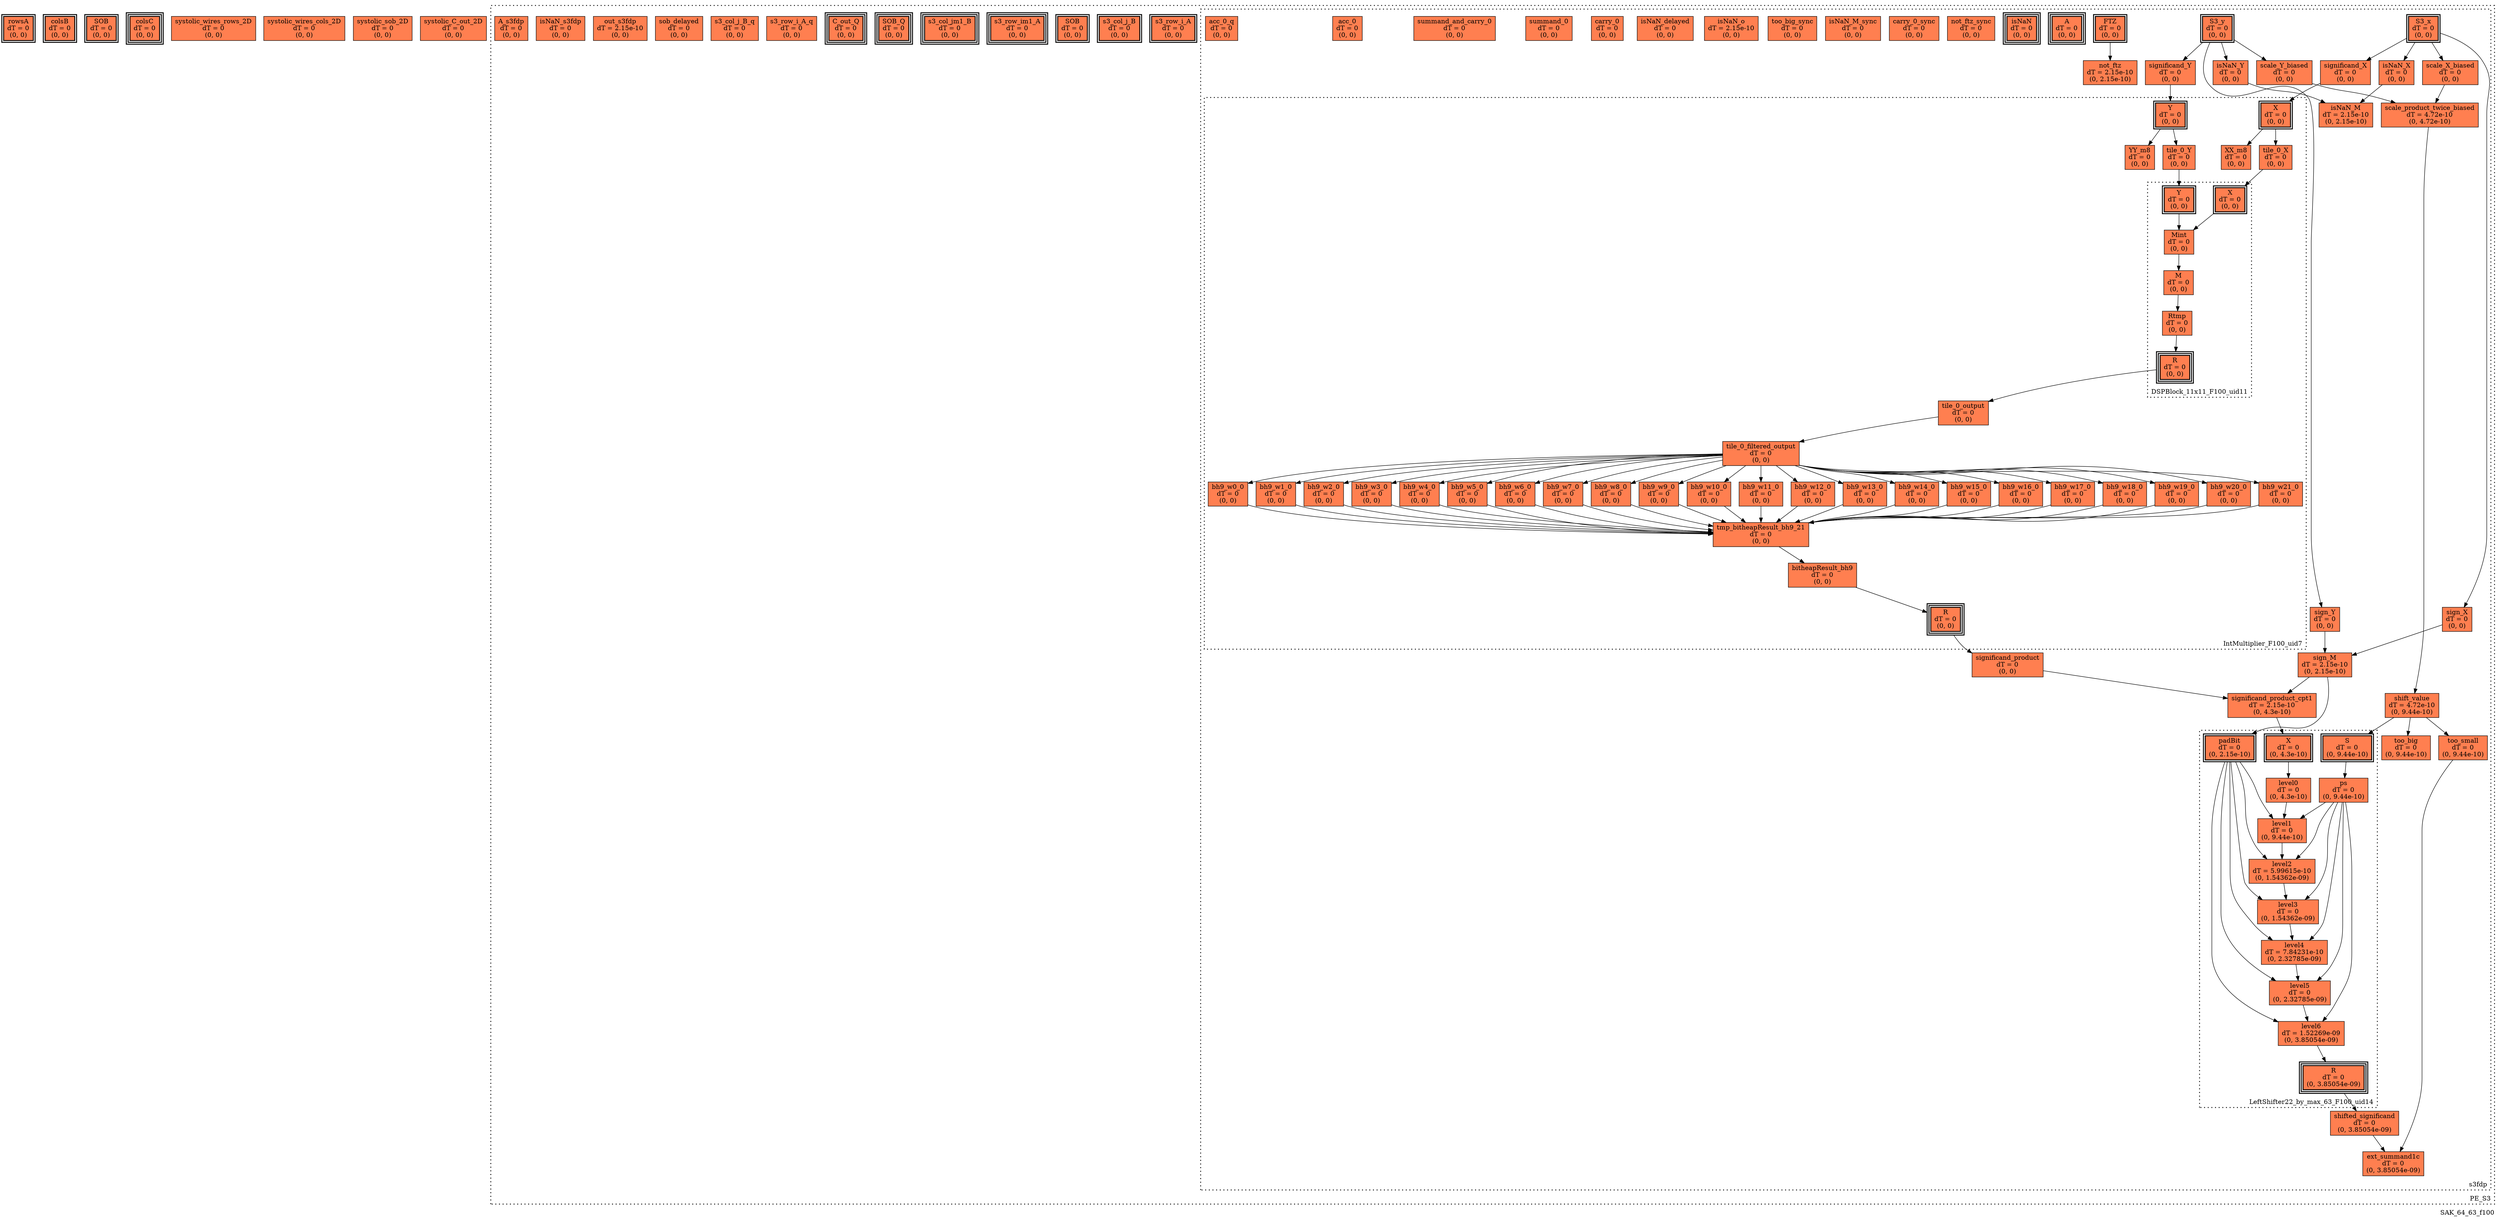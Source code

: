 digraph SAK_64_63_f100
{
	//graph drawing options
	label=SAK_64_63_f100;
	labelloc=bottom;
	labeljust=right;
	ratio=auto;
	nodesep=0.25;
	ranksep=0.5;

	//input/output signals of operator SAK_64_63_f100
	rowsA__SAK_64_63_f100 [ label="rowsA\ndT = 0\n(0, 0)", shape=box, color=black, style="bold, filled", fillcolor=coral, peripheries=2 ];
	colsB__SAK_64_63_f100 [ label="colsB\ndT = 0\n(0, 0)", shape=box, color=black, style="bold, filled", fillcolor=coral, peripheries=2 ];
	SOB__SAK_64_63_f100 [ label="SOB\ndT = 0\n(0, 0)", shape=box, color=black, style="bold, filled", fillcolor=coral, peripheries=2 ];
	colsC__SAK_64_63_f100 [ label="colsC\ndT = 0\n(0, 0)", shape=box, color=black, style="bold, filled", fillcolor=coral, peripheries=3 ];
	{rank=same rowsA__SAK_64_63_f100, colsB__SAK_64_63_f100, SOB__SAK_64_63_f100};
	{rank=same colsC__SAK_64_63_f100};
	//internal signals of operator SAK_64_63_f100
	systolic_wires_rows_2D__SAK_64_63_f100 [ label="systolic_wires_rows_2D\ndT = 0\n(0, 0)", shape=box, color=black, style=filled, fillcolor=coral, peripheries=1 ];
	systolic_wires_cols_2D__SAK_64_63_f100 [ label="systolic_wires_cols_2D\ndT = 0\n(0, 0)", shape=box, color=black, style=filled, fillcolor=coral, peripheries=1 ];
	systolic_sob_2D__SAK_64_63_f100 [ label="systolic_sob_2D\ndT = 0\n(0, 0)", shape=box, color=black, style=filled, fillcolor=coral, peripheries=1 ];
	systolic_C_out_2D__SAK_64_63_f100 [ label="systolic_C_out_2D\ndT = 0\n(0, 0)", shape=box, color=black, style=filled, fillcolor=coral, peripheries=1 ];

	//subcomponents of operator SAK_64_63_f100

	subgraph cluster_PE_S3
	{
		//graph drawing options
		label=PE_S3;
		labelloc=bottom;
		labeljust=right;
		style="bold, dotted";
		ratio=auto;
		nodesep=0.25;
		ranksep=0.5;

		//input/output signals of operator PE_S3
		s3_row_i_A__PE_S3 [ label="s3_row_i_A\ndT = 0\n(0, 0)", shape=box, color=black, style="bold, filled", fillcolor=coral, peripheries=2 ];
		s3_col_j_B__PE_S3 [ label="s3_col_j_B\ndT = 0\n(0, 0)", shape=box, color=black, style="bold, filled", fillcolor=coral, peripheries=2 ];
		SOB__PE_S3 [ label="SOB\ndT = 0\n(0, 0)", shape=box, color=black, style="bold, filled", fillcolor=coral, peripheries=2 ];
		s3_row_im1_A__PE_S3 [ label="s3_row_im1_A\ndT = 0\n(0, 0)", shape=box, color=black, style="bold, filled", fillcolor=coral, peripheries=3 ];
		s3_col_jm1_B__PE_S3 [ label="s3_col_jm1_B\ndT = 0\n(0, 0)", shape=box, color=black, style="bold, filled", fillcolor=coral, peripheries=3 ];
		SOB_Q__PE_S3 [ label="SOB_Q\ndT = 0\n(0, 0)", shape=box, color=black, style="bold, filled", fillcolor=coral, peripheries=3 ];
		C_out_Q__PE_S3 [ label="C_out_Q\ndT = 0\n(0, 0)", shape=box, color=black, style="bold, filled", fillcolor=coral, peripheries=3 ];
		{rank=same s3_row_i_A__PE_S3, s3_col_j_B__PE_S3, SOB__PE_S3};
		{rank=same s3_row_im1_A__PE_S3, s3_col_jm1_B__PE_S3, SOB_Q__PE_S3, C_out_Q__PE_S3};
		//internal signals of operator PE_S3
		s3_row_i_A_q__PE_S3 [ label="s3_row_i_A_q\ndT = 0\n(0, 0)", shape=box, color=black, style=filled, fillcolor=coral, peripheries=1 ];
		s3_col_j_B_q__PE_S3 [ label="s3_col_j_B_q\ndT = 0\n(0, 0)", shape=box, color=black, style=filled, fillcolor=coral, peripheries=1 ];
		sob_delayed__PE_S3 [ label="sob_delayed\ndT = 0\n(0, 0)", shape=box, color=black, style=filled, fillcolor=coral, peripheries=1 ];
		out_s3fdp__PE_S3 [ label="out_s3fdp\ndT = 2.15e-10\n(0, 0)", shape=box, color=black, style=filled, fillcolor=coral, peripheries=1 ];
		isNaN_s3fdp__PE_S3 [ label="isNaN_s3fdp\ndT = 0\n(0, 0)", shape=box, color=black, style=filled, fillcolor=coral, peripheries=1 ];
		A_s3fdp__PE_S3 [ label="A_s3fdp\ndT = 0\n(0, 0)", shape=box, color=black, style=filled, fillcolor=coral, peripheries=1 ];

		//subcomponents of operator PE_S3

		subgraph cluster_s3fdp
		{
			//graph drawing options
			label=s3fdp;
			labelloc=bottom;
			labeljust=right;
			style="bold, dotted";
			ratio=auto;
			nodesep=0.25;
			ranksep=0.5;

			//input/output signals of operator s3fdp
			S3_x__s3fdp [ label="S3_x\ndT = 0\n(0, 0)", shape=box, color=black, style="bold, filled", fillcolor=coral, peripheries=2 ];
			S3_y__s3fdp [ label="S3_y\ndT = 0\n(0, 0)", shape=box, color=black, style="bold, filled", fillcolor=coral, peripheries=2 ];
			FTZ__s3fdp [ label="FTZ\ndT = 0\n(0, 0)", shape=box, color=black, style="bold, filled", fillcolor=coral, peripheries=2 ];
			A__s3fdp [ label="A\ndT = 0\n(0, 0)", shape=box, color=black, style="bold, filled", fillcolor=coral, peripheries=3 ];
			isNaN__s3fdp [ label="isNaN\ndT = 0\n(0, 0)", shape=box, color=black, style="bold, filled", fillcolor=coral, peripheries=3 ];
			{rank=same S3_x__s3fdp, S3_y__s3fdp, FTZ__s3fdp};
			{rank=same A__s3fdp, isNaN__s3fdp};
			//internal signals of operator s3fdp
			sign_X__s3fdp [ label="sign_X\ndT = 0\n(0, 0)", shape=box, color=black, style=filled, fillcolor=coral, peripheries=1 ];
			sign_Y__s3fdp [ label="sign_Y\ndT = 0\n(0, 0)", shape=box, color=black, style=filled, fillcolor=coral, peripheries=1 ];
			sign_M__s3fdp [ label="sign_M\ndT = 2.15e-10\n(0, 2.15e-10)", shape=box, color=black, style=filled, fillcolor=coral, peripheries=1 ];
			isNaN_X__s3fdp [ label="isNaN_X\ndT = 0\n(0, 0)", shape=box, color=black, style=filled, fillcolor=coral, peripheries=1 ];
			isNaN_Y__s3fdp [ label="isNaN_Y\ndT = 0\n(0, 0)", shape=box, color=black, style=filled, fillcolor=coral, peripheries=1 ];
			isNaN_M__s3fdp [ label="isNaN_M\ndT = 2.15e-10\n(0, 2.15e-10)", shape=box, color=black, style=filled, fillcolor=coral, peripheries=1 ];
			significand_X__s3fdp [ label="significand_X\ndT = 0\n(0, 0)", shape=box, color=black, style=filled, fillcolor=coral, peripheries=1 ];
			significand_Y__s3fdp [ label="significand_Y\ndT = 0\n(0, 0)", shape=box, color=black, style=filled, fillcolor=coral, peripheries=1 ];
			significand_product__s3fdp [ label="significand_product\ndT = 0\n(0, 0)", shape=box, color=black, style=filled, fillcolor=coral, peripheries=1 ];
			scale_X_biased__s3fdp [ label="scale_X_biased\ndT = 0\n(0, 0)", shape=box, color=black, style=filled, fillcolor=coral, peripheries=1 ];
			scale_Y_biased__s3fdp [ label="scale_Y_biased\ndT = 0\n(0, 0)", shape=box, color=black, style=filled, fillcolor=coral, peripheries=1 ];
			scale_product_twice_biased__s3fdp [ label="scale_product_twice_biased\ndT = 4.72e-10\n(0, 4.72e-10)", shape=box, color=black, style=filled, fillcolor=coral, peripheries=1 ];
			significand_product_cpt1__s3fdp [ label="significand_product_cpt1\ndT = 2.15e-10\n(0, 4.3e-10)", shape=box, color=black, style=filled, fillcolor=coral, peripheries=1 ];
			shift_value__s3fdp [ label="shift_value\ndT = 4.72e-10\n(0, 9.44e-10)", shape=box, color=black, style=filled, fillcolor=coral, peripheries=1 ];
			shifted_significand__s3fdp [ label="shifted_significand\ndT = 0\n(0, 3.85054e-09)", shape=box, color=black, style=filled, fillcolor=coral, peripheries=1 ];
			too_small__s3fdp [ label="too_small\ndT = 0\n(0, 9.44e-10)", shape=box, color=black, style=filled, fillcolor=coral, peripheries=1 ];
			too_big__s3fdp [ label="too_big\ndT = 0\n(0, 9.44e-10)", shape=box, color=black, style=filled, fillcolor=coral, peripheries=1 ];
			ext_summand1c__s3fdp [ label="ext_summand1c\ndT = 0\n(0, 3.85054e-09)", shape=box, color=black, style=filled, fillcolor=coral, peripheries=1 ];
			not_ftz__s3fdp [ label="not_ftz\ndT = 2.15e-10\n(0, 2.15e-10)", shape=box, color=black, style=filled, fillcolor=coral, peripheries=1 ];
			not_ftz_sync__s3fdp [ label="not_ftz_sync\ndT = 0\n(0, 0)", shape=box, color=black, style=filled, fillcolor=coral, peripheries=1 ];
			carry_0_sync__s3fdp [ label="carry_0_sync\ndT = 0\n(0, 0)", shape=box, color=black, style=filled, fillcolor=coral, peripheries=1 ];
			isNaN_M_sync__s3fdp [ label="isNaN_M_sync\ndT = 0\n(0, 0)", shape=box, color=black, style=filled, fillcolor=coral, peripheries=1 ];
			too_big_sync__s3fdp [ label="too_big_sync\ndT = 0\n(0, 0)", shape=box, color=black, style=filled, fillcolor=coral, peripheries=1 ];
			isNaN_o__s3fdp [ label="isNaN_o\ndT = 2.15e-10\n(0, 0)", shape=box, color=black, style=filled, fillcolor=coral, peripheries=1 ];
			isNaN_delayed__s3fdp [ label="isNaN_delayed\ndT = 0\n(0, 0)", shape=box, color=black, style=filled, fillcolor=coral, peripheries=1 ];
			carry_0__s3fdp [ label="carry_0\ndT = 0\n(0, 0)", shape=box, color=black, style=filled, fillcolor=coral, peripheries=1 ];
			summand_0__s3fdp [ label="summand_0\ndT = 0\n(0, 0)", shape=box, color=black, style=filled, fillcolor=coral, peripheries=1 ];
			summand_and_carry_0__s3fdp [ label="summand_and_carry_0\ndT = 0\n(0, 0)", shape=box, color=black, style=filled, fillcolor=coral, peripheries=1 ];
			acc_0__s3fdp [ label="acc_0\ndT = 0\n(0, 0)", shape=box, color=black, style=filled, fillcolor=coral, peripheries=1 ];
			acc_0_q__s3fdp [ label="acc_0_q\ndT = 0\n(0, 0)", shape=box, color=black, style=filled, fillcolor=coral, peripheries=1 ];

			//subcomponents of operator s3fdp

			subgraph cluster_IntMultiplier_F100_uid7
			{
				//graph drawing options
				label=IntMultiplier_F100_uid7;
				labelloc=bottom;
				labeljust=right;
				style="bold, dotted";
				ratio=auto;
				nodesep=0.25;
				ranksep=0.5;

				//input/output signals of operator IntMultiplier_F100_uid7
				X__IntMultiplier_F100_uid7 [ label="X\ndT = 0\n(0, 0)", shape=box, color=black, style="bold, filled", fillcolor=coral, peripheries=2 ];
				Y__IntMultiplier_F100_uid7 [ label="Y\ndT = 0\n(0, 0)", shape=box, color=black, style="bold, filled", fillcolor=coral, peripheries=2 ];
				R__IntMultiplier_F100_uid7 [ label="R\ndT = 0\n(0, 0)", shape=box, color=black, style="bold, filled", fillcolor=coral, peripheries=3 ];
				{rank=same X__IntMultiplier_F100_uid7, Y__IntMultiplier_F100_uid7};
				{rank=same R__IntMultiplier_F100_uid7};
				//internal signals of operator IntMultiplier_F100_uid7
				XX_m8__IntMultiplier_F100_uid7 [ label="XX_m8\ndT = 0\n(0, 0)", shape=box, color=black, style=filled, fillcolor=coral, peripheries=1 ];
				YY_m8__IntMultiplier_F100_uid7 [ label="YY_m8\ndT = 0\n(0, 0)", shape=box, color=black, style=filled, fillcolor=coral, peripheries=1 ];
				tile_0_X__IntMultiplier_F100_uid7 [ label="tile_0_X\ndT = 0\n(0, 0)", shape=box, color=black, style=filled, fillcolor=coral, peripheries=1 ];
				tile_0_Y__IntMultiplier_F100_uid7 [ label="tile_0_Y\ndT = 0\n(0, 0)", shape=box, color=black, style=filled, fillcolor=coral, peripheries=1 ];
				tile_0_output__IntMultiplier_F100_uid7 [ label="tile_0_output\ndT = 0\n(0, 0)", shape=box, color=black, style=filled, fillcolor=coral, peripheries=1 ];
				tile_0_filtered_output__IntMultiplier_F100_uid7 [ label="tile_0_filtered_output\ndT = 0\n(0, 0)", shape=box, color=black, style=filled, fillcolor=coral, peripheries=1 ];
				bh9_w0_0__IntMultiplier_F100_uid7 [ label="bh9_w0_0\ndT = 0\n(0, 0)", shape=box, color=black, style=filled, fillcolor=coral, peripheries=1 ];
				bh9_w1_0__IntMultiplier_F100_uid7 [ label="bh9_w1_0\ndT = 0\n(0, 0)", shape=box, color=black, style=filled, fillcolor=coral, peripheries=1 ];
				bh9_w2_0__IntMultiplier_F100_uid7 [ label="bh9_w2_0\ndT = 0\n(0, 0)", shape=box, color=black, style=filled, fillcolor=coral, peripheries=1 ];
				bh9_w3_0__IntMultiplier_F100_uid7 [ label="bh9_w3_0\ndT = 0\n(0, 0)", shape=box, color=black, style=filled, fillcolor=coral, peripheries=1 ];
				bh9_w4_0__IntMultiplier_F100_uid7 [ label="bh9_w4_0\ndT = 0\n(0, 0)", shape=box, color=black, style=filled, fillcolor=coral, peripheries=1 ];
				bh9_w5_0__IntMultiplier_F100_uid7 [ label="bh9_w5_0\ndT = 0\n(0, 0)", shape=box, color=black, style=filled, fillcolor=coral, peripheries=1 ];
				bh9_w6_0__IntMultiplier_F100_uid7 [ label="bh9_w6_0\ndT = 0\n(0, 0)", shape=box, color=black, style=filled, fillcolor=coral, peripheries=1 ];
				bh9_w7_0__IntMultiplier_F100_uid7 [ label="bh9_w7_0\ndT = 0\n(0, 0)", shape=box, color=black, style=filled, fillcolor=coral, peripheries=1 ];
				bh9_w8_0__IntMultiplier_F100_uid7 [ label="bh9_w8_0\ndT = 0\n(0, 0)", shape=box, color=black, style=filled, fillcolor=coral, peripheries=1 ];
				bh9_w9_0__IntMultiplier_F100_uid7 [ label="bh9_w9_0\ndT = 0\n(0, 0)", shape=box, color=black, style=filled, fillcolor=coral, peripheries=1 ];
				bh9_w10_0__IntMultiplier_F100_uid7 [ label="bh9_w10_0\ndT = 0\n(0, 0)", shape=box, color=black, style=filled, fillcolor=coral, peripheries=1 ];
				bh9_w11_0__IntMultiplier_F100_uid7 [ label="bh9_w11_0\ndT = 0\n(0, 0)", shape=box, color=black, style=filled, fillcolor=coral, peripheries=1 ];
				bh9_w12_0__IntMultiplier_F100_uid7 [ label="bh9_w12_0\ndT = 0\n(0, 0)", shape=box, color=black, style=filled, fillcolor=coral, peripheries=1 ];
				bh9_w13_0__IntMultiplier_F100_uid7 [ label="bh9_w13_0\ndT = 0\n(0, 0)", shape=box, color=black, style=filled, fillcolor=coral, peripheries=1 ];
				bh9_w14_0__IntMultiplier_F100_uid7 [ label="bh9_w14_0\ndT = 0\n(0, 0)", shape=box, color=black, style=filled, fillcolor=coral, peripheries=1 ];
				bh9_w15_0__IntMultiplier_F100_uid7 [ label="bh9_w15_0\ndT = 0\n(0, 0)", shape=box, color=black, style=filled, fillcolor=coral, peripheries=1 ];
				bh9_w16_0__IntMultiplier_F100_uid7 [ label="bh9_w16_0\ndT = 0\n(0, 0)", shape=box, color=black, style=filled, fillcolor=coral, peripheries=1 ];
				bh9_w17_0__IntMultiplier_F100_uid7 [ label="bh9_w17_0\ndT = 0\n(0, 0)", shape=box, color=black, style=filled, fillcolor=coral, peripheries=1 ];
				bh9_w18_0__IntMultiplier_F100_uid7 [ label="bh9_w18_0\ndT = 0\n(0, 0)", shape=box, color=black, style=filled, fillcolor=coral, peripheries=1 ];
				bh9_w19_0__IntMultiplier_F100_uid7 [ label="bh9_w19_0\ndT = 0\n(0, 0)", shape=box, color=black, style=filled, fillcolor=coral, peripheries=1 ];
				bh9_w20_0__IntMultiplier_F100_uid7 [ label="bh9_w20_0\ndT = 0\n(0, 0)", shape=box, color=black, style=filled, fillcolor=coral, peripheries=1 ];
				bh9_w21_0__IntMultiplier_F100_uid7 [ label="bh9_w21_0\ndT = 0\n(0, 0)", shape=box, color=black, style=filled, fillcolor=coral, peripheries=1 ];
				tmp_bitheapResult_bh9_21__IntMultiplier_F100_uid7 [ label="tmp_bitheapResult_bh9_21\ndT = 0\n(0, 0)", shape=box, color=black, style=filled, fillcolor=coral, peripheries=1 ];
				bitheapResult_bh9__IntMultiplier_F100_uid7 [ label="bitheapResult_bh9\ndT = 0\n(0, 0)", shape=box, color=black, style=filled, fillcolor=coral, peripheries=1 ];

				//subcomponents of operator IntMultiplier_F100_uid7

				subgraph cluster_DSPBlock_11x11_F100_uid11
				{
					//graph drawing options
					label=DSPBlock_11x11_F100_uid11;
					labelloc=bottom;
					labeljust=right;
					style="bold, dotted";
					ratio=auto;
					nodesep=0.25;
					ranksep=0.5;

					//input/output signals of operator DSPBlock_11x11_F100_uid11
					X__DSPBlock_11x11_F100_uid11 [ label="X\ndT = 0\n(0, 0)", shape=box, color=black, style="bold, filled", fillcolor=coral, peripheries=2 ];
					Y__DSPBlock_11x11_F100_uid11 [ label="Y\ndT = 0\n(0, 0)", shape=box, color=black, style="bold, filled", fillcolor=coral, peripheries=2 ];
					R__DSPBlock_11x11_F100_uid11 [ label="R\ndT = 0\n(0, 0)", shape=box, color=black, style="bold, filled", fillcolor=coral, peripheries=3 ];
					{rank=same X__DSPBlock_11x11_F100_uid11, Y__DSPBlock_11x11_F100_uid11};
					{rank=same R__DSPBlock_11x11_F100_uid11};
					//internal signals of operator DSPBlock_11x11_F100_uid11
					Mint__DSPBlock_11x11_F100_uid11 [ label="Mint\ndT = 0\n(0, 0)", shape=box, color=black, style=filled, fillcolor=coral, peripheries=1 ];
					M__DSPBlock_11x11_F100_uid11 [ label="M\ndT = 0\n(0, 0)", shape=box, color=black, style=filled, fillcolor=coral, peripheries=1 ];
					Rtmp__DSPBlock_11x11_F100_uid11 [ label="Rtmp\ndT = 0\n(0, 0)", shape=box, color=black, style=filled, fillcolor=coral, peripheries=1 ];

					//subcomponents of operator DSPBlock_11x11_F100_uid11

					//input and internal signal connections of operator DSPBlock_11x11_F100_uid11
					X__DSPBlock_11x11_F100_uid11 -> Mint__DSPBlock_11x11_F100_uid11 [ arrowhead=normal, arrowsize=1.0, arrowtail=normal, color=black, dir=forward  ];
					Y__DSPBlock_11x11_F100_uid11 -> Mint__DSPBlock_11x11_F100_uid11 [ arrowhead=normal, arrowsize=1.0, arrowtail=normal, color=black, dir=forward  ];
					Mint__DSPBlock_11x11_F100_uid11 -> M__DSPBlock_11x11_F100_uid11 [ arrowhead=normal, arrowsize=1.0, arrowtail=normal, color=black, dir=forward  ];
					M__DSPBlock_11x11_F100_uid11 -> Rtmp__DSPBlock_11x11_F100_uid11 [ arrowhead=normal, arrowsize=1.0, arrowtail=normal, color=black, dir=forward  ];
					Rtmp__DSPBlock_11x11_F100_uid11 -> R__DSPBlock_11x11_F100_uid11 [ arrowhead=normal, arrowsize=1.0, arrowtail=normal, color=black, dir=forward  ];
				}

					//output signal connections of operator DSPBlock_11x11_F100_uid11
					R__DSPBlock_11x11_F100_uid11 -> tile_0_output__IntMultiplier_F100_uid7 [ arrowhead=normal, arrowsize=1.0, arrowtail=normal, color=black, dir=forward  ];

				//input and internal signal connections of operator IntMultiplier_F100_uid7
				X__IntMultiplier_F100_uid7 -> XX_m8__IntMultiplier_F100_uid7 [ arrowhead=normal, arrowsize=1.0, arrowtail=normal, color=black, dir=forward  ];
				X__IntMultiplier_F100_uid7 -> tile_0_X__IntMultiplier_F100_uid7 [ arrowhead=normal, arrowsize=1.0, arrowtail=normal, color=black, dir=forward  ];
				Y__IntMultiplier_F100_uid7 -> YY_m8__IntMultiplier_F100_uid7 [ arrowhead=normal, arrowsize=1.0, arrowtail=normal, color=black, dir=forward  ];
				Y__IntMultiplier_F100_uid7 -> tile_0_Y__IntMultiplier_F100_uid7 [ arrowhead=normal, arrowsize=1.0, arrowtail=normal, color=black, dir=forward  ];
				tile_0_X__IntMultiplier_F100_uid7 -> X__DSPBlock_11x11_F100_uid11 [ arrowhead=normal, arrowsize=1.0, arrowtail=normal, color=black, dir=forward  ];
				tile_0_Y__IntMultiplier_F100_uid7 -> Y__DSPBlock_11x11_F100_uid11 [ arrowhead=normal, arrowsize=1.0, arrowtail=normal, color=black, dir=forward  ];
				tile_0_output__IntMultiplier_F100_uid7 -> tile_0_filtered_output__IntMultiplier_F100_uid7 [ arrowhead=normal, arrowsize=1.0, arrowtail=normal, color=black, dir=forward  ];
				tile_0_filtered_output__IntMultiplier_F100_uid7 -> bh9_w0_0__IntMultiplier_F100_uid7 [ arrowhead=normal, arrowsize=1.0, arrowtail=normal, color=black, dir=forward  ];
				tile_0_filtered_output__IntMultiplier_F100_uid7 -> bh9_w1_0__IntMultiplier_F100_uid7 [ arrowhead=normal, arrowsize=1.0, arrowtail=normal, color=black, dir=forward  ];
				tile_0_filtered_output__IntMultiplier_F100_uid7 -> bh9_w2_0__IntMultiplier_F100_uid7 [ arrowhead=normal, arrowsize=1.0, arrowtail=normal, color=black, dir=forward  ];
				tile_0_filtered_output__IntMultiplier_F100_uid7 -> bh9_w3_0__IntMultiplier_F100_uid7 [ arrowhead=normal, arrowsize=1.0, arrowtail=normal, color=black, dir=forward  ];
				tile_0_filtered_output__IntMultiplier_F100_uid7 -> bh9_w4_0__IntMultiplier_F100_uid7 [ arrowhead=normal, arrowsize=1.0, arrowtail=normal, color=black, dir=forward  ];
				tile_0_filtered_output__IntMultiplier_F100_uid7 -> bh9_w5_0__IntMultiplier_F100_uid7 [ arrowhead=normal, arrowsize=1.0, arrowtail=normal, color=black, dir=forward  ];
				tile_0_filtered_output__IntMultiplier_F100_uid7 -> bh9_w6_0__IntMultiplier_F100_uid7 [ arrowhead=normal, arrowsize=1.0, arrowtail=normal, color=black, dir=forward  ];
				tile_0_filtered_output__IntMultiplier_F100_uid7 -> bh9_w7_0__IntMultiplier_F100_uid7 [ arrowhead=normal, arrowsize=1.0, arrowtail=normal, color=black, dir=forward  ];
				tile_0_filtered_output__IntMultiplier_F100_uid7 -> bh9_w8_0__IntMultiplier_F100_uid7 [ arrowhead=normal, arrowsize=1.0, arrowtail=normal, color=black, dir=forward  ];
				tile_0_filtered_output__IntMultiplier_F100_uid7 -> bh9_w9_0__IntMultiplier_F100_uid7 [ arrowhead=normal, arrowsize=1.0, arrowtail=normal, color=black, dir=forward  ];
				tile_0_filtered_output__IntMultiplier_F100_uid7 -> bh9_w10_0__IntMultiplier_F100_uid7 [ arrowhead=normal, arrowsize=1.0, arrowtail=normal, color=black, dir=forward  ];
				tile_0_filtered_output__IntMultiplier_F100_uid7 -> bh9_w11_0__IntMultiplier_F100_uid7 [ arrowhead=normal, arrowsize=1.0, arrowtail=normal, color=black, dir=forward  ];
				tile_0_filtered_output__IntMultiplier_F100_uid7 -> bh9_w12_0__IntMultiplier_F100_uid7 [ arrowhead=normal, arrowsize=1.0, arrowtail=normal, color=black, dir=forward  ];
				tile_0_filtered_output__IntMultiplier_F100_uid7 -> bh9_w13_0__IntMultiplier_F100_uid7 [ arrowhead=normal, arrowsize=1.0, arrowtail=normal, color=black, dir=forward  ];
				tile_0_filtered_output__IntMultiplier_F100_uid7 -> bh9_w14_0__IntMultiplier_F100_uid7 [ arrowhead=normal, arrowsize=1.0, arrowtail=normal, color=black, dir=forward  ];
				tile_0_filtered_output__IntMultiplier_F100_uid7 -> bh9_w15_0__IntMultiplier_F100_uid7 [ arrowhead=normal, arrowsize=1.0, arrowtail=normal, color=black, dir=forward  ];
				tile_0_filtered_output__IntMultiplier_F100_uid7 -> bh9_w16_0__IntMultiplier_F100_uid7 [ arrowhead=normal, arrowsize=1.0, arrowtail=normal, color=black, dir=forward  ];
				tile_0_filtered_output__IntMultiplier_F100_uid7 -> bh9_w17_0__IntMultiplier_F100_uid7 [ arrowhead=normal, arrowsize=1.0, arrowtail=normal, color=black, dir=forward  ];
				tile_0_filtered_output__IntMultiplier_F100_uid7 -> bh9_w18_0__IntMultiplier_F100_uid7 [ arrowhead=normal, arrowsize=1.0, arrowtail=normal, color=black, dir=forward  ];
				tile_0_filtered_output__IntMultiplier_F100_uid7 -> bh9_w19_0__IntMultiplier_F100_uid7 [ arrowhead=normal, arrowsize=1.0, arrowtail=normal, color=black, dir=forward  ];
				tile_0_filtered_output__IntMultiplier_F100_uid7 -> bh9_w20_0__IntMultiplier_F100_uid7 [ arrowhead=normal, arrowsize=1.0, arrowtail=normal, color=black, dir=forward  ];
				tile_0_filtered_output__IntMultiplier_F100_uid7 -> bh9_w21_0__IntMultiplier_F100_uid7 [ arrowhead=normal, arrowsize=1.0, arrowtail=normal, color=black, dir=forward  ];
				bh9_w0_0__IntMultiplier_F100_uid7 -> tmp_bitheapResult_bh9_21__IntMultiplier_F100_uid7 [ arrowhead=normal, arrowsize=1.0, arrowtail=normal, color=black, dir=forward  ];
				bh9_w1_0__IntMultiplier_F100_uid7 -> tmp_bitheapResult_bh9_21__IntMultiplier_F100_uid7 [ arrowhead=normal, arrowsize=1.0, arrowtail=normal, color=black, dir=forward  ];
				bh9_w2_0__IntMultiplier_F100_uid7 -> tmp_bitheapResult_bh9_21__IntMultiplier_F100_uid7 [ arrowhead=normal, arrowsize=1.0, arrowtail=normal, color=black, dir=forward  ];
				bh9_w3_0__IntMultiplier_F100_uid7 -> tmp_bitheapResult_bh9_21__IntMultiplier_F100_uid7 [ arrowhead=normal, arrowsize=1.0, arrowtail=normal, color=black, dir=forward  ];
				bh9_w4_0__IntMultiplier_F100_uid7 -> tmp_bitheapResult_bh9_21__IntMultiplier_F100_uid7 [ arrowhead=normal, arrowsize=1.0, arrowtail=normal, color=black, dir=forward  ];
				bh9_w5_0__IntMultiplier_F100_uid7 -> tmp_bitheapResult_bh9_21__IntMultiplier_F100_uid7 [ arrowhead=normal, arrowsize=1.0, arrowtail=normal, color=black, dir=forward  ];
				bh9_w6_0__IntMultiplier_F100_uid7 -> tmp_bitheapResult_bh9_21__IntMultiplier_F100_uid7 [ arrowhead=normal, arrowsize=1.0, arrowtail=normal, color=black, dir=forward  ];
				bh9_w7_0__IntMultiplier_F100_uid7 -> tmp_bitheapResult_bh9_21__IntMultiplier_F100_uid7 [ arrowhead=normal, arrowsize=1.0, arrowtail=normal, color=black, dir=forward  ];
				bh9_w8_0__IntMultiplier_F100_uid7 -> tmp_bitheapResult_bh9_21__IntMultiplier_F100_uid7 [ arrowhead=normal, arrowsize=1.0, arrowtail=normal, color=black, dir=forward  ];
				bh9_w9_0__IntMultiplier_F100_uid7 -> tmp_bitheapResult_bh9_21__IntMultiplier_F100_uid7 [ arrowhead=normal, arrowsize=1.0, arrowtail=normal, color=black, dir=forward  ];
				bh9_w10_0__IntMultiplier_F100_uid7 -> tmp_bitheapResult_bh9_21__IntMultiplier_F100_uid7 [ arrowhead=normal, arrowsize=1.0, arrowtail=normal, color=black, dir=forward  ];
				bh9_w11_0__IntMultiplier_F100_uid7 -> tmp_bitheapResult_bh9_21__IntMultiplier_F100_uid7 [ arrowhead=normal, arrowsize=1.0, arrowtail=normal, color=black, dir=forward  ];
				bh9_w12_0__IntMultiplier_F100_uid7 -> tmp_bitheapResult_bh9_21__IntMultiplier_F100_uid7 [ arrowhead=normal, arrowsize=1.0, arrowtail=normal, color=black, dir=forward  ];
				bh9_w13_0__IntMultiplier_F100_uid7 -> tmp_bitheapResult_bh9_21__IntMultiplier_F100_uid7 [ arrowhead=normal, arrowsize=1.0, arrowtail=normal, color=black, dir=forward  ];
				bh9_w14_0__IntMultiplier_F100_uid7 -> tmp_bitheapResult_bh9_21__IntMultiplier_F100_uid7 [ arrowhead=normal, arrowsize=1.0, arrowtail=normal, color=black, dir=forward  ];
				bh9_w15_0__IntMultiplier_F100_uid7 -> tmp_bitheapResult_bh9_21__IntMultiplier_F100_uid7 [ arrowhead=normal, arrowsize=1.0, arrowtail=normal, color=black, dir=forward  ];
				bh9_w16_0__IntMultiplier_F100_uid7 -> tmp_bitheapResult_bh9_21__IntMultiplier_F100_uid7 [ arrowhead=normal, arrowsize=1.0, arrowtail=normal, color=black, dir=forward  ];
				bh9_w17_0__IntMultiplier_F100_uid7 -> tmp_bitheapResult_bh9_21__IntMultiplier_F100_uid7 [ arrowhead=normal, arrowsize=1.0, arrowtail=normal, color=black, dir=forward  ];
				bh9_w18_0__IntMultiplier_F100_uid7 -> tmp_bitheapResult_bh9_21__IntMultiplier_F100_uid7 [ arrowhead=normal, arrowsize=1.0, arrowtail=normal, color=black, dir=forward  ];
				bh9_w19_0__IntMultiplier_F100_uid7 -> tmp_bitheapResult_bh9_21__IntMultiplier_F100_uid7 [ arrowhead=normal, arrowsize=1.0, arrowtail=normal, color=black, dir=forward  ];
				bh9_w20_0__IntMultiplier_F100_uid7 -> tmp_bitheapResult_bh9_21__IntMultiplier_F100_uid7 [ arrowhead=normal, arrowsize=1.0, arrowtail=normal, color=black, dir=forward  ];
				bh9_w21_0__IntMultiplier_F100_uid7 -> tmp_bitheapResult_bh9_21__IntMultiplier_F100_uid7 [ arrowhead=normal, arrowsize=1.0, arrowtail=normal, color=black, dir=forward  ];
				tmp_bitheapResult_bh9_21__IntMultiplier_F100_uid7 -> bitheapResult_bh9__IntMultiplier_F100_uid7 [ arrowhead=normal, arrowsize=1.0, arrowtail=normal, color=black, dir=forward  ];
				bitheapResult_bh9__IntMultiplier_F100_uid7 -> R__IntMultiplier_F100_uid7 [ arrowhead=normal, arrowsize=1.0, arrowtail=normal, color=black, dir=forward  ];
			}

				//output signal connections of operator IntMultiplier_F100_uid7
				R__IntMultiplier_F100_uid7 -> significand_product__s3fdp [ arrowhead=normal, arrowsize=1.0, arrowtail=normal, color=black, dir=forward  ];

			subgraph cluster_LeftShifter22_by_max_63_F100_uid14
			{
				//graph drawing options
				label=LeftShifter22_by_max_63_F100_uid14;
				labelloc=bottom;
				labeljust=right;
				style="bold, dotted";
				ratio=auto;
				nodesep=0.25;
				ranksep=0.5;

				//input/output signals of operator LeftShifter22_by_max_63_F100_uid14
				X__LeftShifter22_by_max_63_F100_uid14 [ label="X\ndT = 0\n(0, 4.3e-10)", shape=box, color=black, style="bold, filled", fillcolor=coral, peripheries=2 ];
				S__LeftShifter22_by_max_63_F100_uid14 [ label="S\ndT = 0\n(0, 9.44e-10)", shape=box, color=black, style="bold, filled", fillcolor=coral, peripheries=2 ];
				padBit__LeftShifter22_by_max_63_F100_uid14 [ label="padBit\ndT = 0\n(0, 2.15e-10)", shape=box, color=black, style="bold, filled", fillcolor=coral, peripheries=2 ];
				R__LeftShifter22_by_max_63_F100_uid14 [ label="R\ndT = 0\n(0, 3.85054e-09)", shape=box, color=black, style="bold, filled", fillcolor=coral, peripheries=3 ];
				{rank=same X__LeftShifter22_by_max_63_F100_uid14, S__LeftShifter22_by_max_63_F100_uid14, padBit__LeftShifter22_by_max_63_F100_uid14};
				{rank=same R__LeftShifter22_by_max_63_F100_uid14};
				//internal signals of operator LeftShifter22_by_max_63_F100_uid14
				ps__LeftShifter22_by_max_63_F100_uid14 [ label="ps\ndT = 0\n(0, 9.44e-10)", shape=box, color=black, style=filled, fillcolor=coral, peripheries=1 ];
				level0__LeftShifter22_by_max_63_F100_uid14 [ label="level0\ndT = 0\n(0, 4.3e-10)", shape=box, color=black, style=filled, fillcolor=coral, peripheries=1 ];
				level1__LeftShifter22_by_max_63_F100_uid14 [ label="level1\ndT = 0\n(0, 9.44e-10)", shape=box, color=black, style=filled, fillcolor=coral, peripheries=1 ];
				level2__LeftShifter22_by_max_63_F100_uid14 [ label="level2\ndT = 5.99615e-10\n(0, 1.54362e-09)", shape=box, color=black, style=filled, fillcolor=coral, peripheries=1 ];
				level3__LeftShifter22_by_max_63_F100_uid14 [ label="level3\ndT = 0\n(0, 1.54362e-09)", shape=box, color=black, style=filled, fillcolor=coral, peripheries=1 ];
				level4__LeftShifter22_by_max_63_F100_uid14 [ label="level4\ndT = 7.84231e-10\n(0, 2.32785e-09)", shape=box, color=black, style=filled, fillcolor=coral, peripheries=1 ];
				level5__LeftShifter22_by_max_63_F100_uid14 [ label="level5\ndT = 0\n(0, 2.32785e-09)", shape=box, color=black, style=filled, fillcolor=coral, peripheries=1 ];
				level6__LeftShifter22_by_max_63_F100_uid14 [ label="level6\ndT = 1.52269e-09\n(0, 3.85054e-09)", shape=box, color=black, style=filled, fillcolor=coral, peripheries=1 ];

				//subcomponents of operator LeftShifter22_by_max_63_F100_uid14

				//input and internal signal connections of operator LeftShifter22_by_max_63_F100_uid14
				X__LeftShifter22_by_max_63_F100_uid14 -> level0__LeftShifter22_by_max_63_F100_uid14 [ arrowhead=normal, arrowsize=1.0, arrowtail=normal, color=black, dir=forward  ];
				S__LeftShifter22_by_max_63_F100_uid14 -> ps__LeftShifter22_by_max_63_F100_uid14 [ arrowhead=normal, arrowsize=1.0, arrowtail=normal, color=black, dir=forward  ];
				padBit__LeftShifter22_by_max_63_F100_uid14 -> level1__LeftShifter22_by_max_63_F100_uid14 [ arrowhead=normal, arrowsize=1.0, arrowtail=normal, color=black, dir=forward  ];
				padBit__LeftShifter22_by_max_63_F100_uid14 -> level2__LeftShifter22_by_max_63_F100_uid14 [ arrowhead=normal, arrowsize=1.0, arrowtail=normal, color=black, dir=forward  ];
				padBit__LeftShifter22_by_max_63_F100_uid14 -> level3__LeftShifter22_by_max_63_F100_uid14 [ arrowhead=normal, arrowsize=1.0, arrowtail=normal, color=black, dir=forward  ];
				padBit__LeftShifter22_by_max_63_F100_uid14 -> level4__LeftShifter22_by_max_63_F100_uid14 [ arrowhead=normal, arrowsize=1.0, arrowtail=normal, color=black, dir=forward  ];
				padBit__LeftShifter22_by_max_63_F100_uid14 -> level5__LeftShifter22_by_max_63_F100_uid14 [ arrowhead=normal, arrowsize=1.0, arrowtail=normal, color=black, dir=forward  ];
				padBit__LeftShifter22_by_max_63_F100_uid14 -> level6__LeftShifter22_by_max_63_F100_uid14 [ arrowhead=normal, arrowsize=1.0, arrowtail=normal, color=black, dir=forward  ];
				ps__LeftShifter22_by_max_63_F100_uid14 -> level1__LeftShifter22_by_max_63_F100_uid14 [ arrowhead=normal, arrowsize=1.0, arrowtail=normal, color=black, dir=forward  ];
				ps__LeftShifter22_by_max_63_F100_uid14 -> level2__LeftShifter22_by_max_63_F100_uid14 [ arrowhead=normal, arrowsize=1.0, arrowtail=normal, color=black, dir=forward  ];
				ps__LeftShifter22_by_max_63_F100_uid14 -> level3__LeftShifter22_by_max_63_F100_uid14 [ arrowhead=normal, arrowsize=1.0, arrowtail=normal, color=black, dir=forward  ];
				ps__LeftShifter22_by_max_63_F100_uid14 -> level4__LeftShifter22_by_max_63_F100_uid14 [ arrowhead=normal, arrowsize=1.0, arrowtail=normal, color=black, dir=forward  ];
				ps__LeftShifter22_by_max_63_F100_uid14 -> level5__LeftShifter22_by_max_63_F100_uid14 [ arrowhead=normal, arrowsize=1.0, arrowtail=normal, color=black, dir=forward  ];
				ps__LeftShifter22_by_max_63_F100_uid14 -> level6__LeftShifter22_by_max_63_F100_uid14 [ arrowhead=normal, arrowsize=1.0, arrowtail=normal, color=black, dir=forward  ];
				level0__LeftShifter22_by_max_63_F100_uid14 -> level1__LeftShifter22_by_max_63_F100_uid14 [ arrowhead=normal, arrowsize=1.0, arrowtail=normal, color=black, dir=forward  ];
				level1__LeftShifter22_by_max_63_F100_uid14 -> level2__LeftShifter22_by_max_63_F100_uid14 [ arrowhead=normal, arrowsize=1.0, arrowtail=normal, color=black, dir=forward  ];
				level2__LeftShifter22_by_max_63_F100_uid14 -> level3__LeftShifter22_by_max_63_F100_uid14 [ arrowhead=normal, arrowsize=1.0, arrowtail=normal, color=black, dir=forward  ];
				level3__LeftShifter22_by_max_63_F100_uid14 -> level4__LeftShifter22_by_max_63_F100_uid14 [ arrowhead=normal, arrowsize=1.0, arrowtail=normal, color=black, dir=forward  ];
				level4__LeftShifter22_by_max_63_F100_uid14 -> level5__LeftShifter22_by_max_63_F100_uid14 [ arrowhead=normal, arrowsize=1.0, arrowtail=normal, color=black, dir=forward  ];
				level5__LeftShifter22_by_max_63_F100_uid14 -> level6__LeftShifter22_by_max_63_F100_uid14 [ arrowhead=normal, arrowsize=1.0, arrowtail=normal, color=black, dir=forward  ];
				level6__LeftShifter22_by_max_63_F100_uid14 -> R__LeftShifter22_by_max_63_F100_uid14 [ arrowhead=normal, arrowsize=1.0, arrowtail=normal, color=black, dir=forward  ];
			}

				//output signal connections of operator LeftShifter22_by_max_63_F100_uid14
				R__LeftShifter22_by_max_63_F100_uid14 -> shifted_significand__s3fdp [ arrowhead=normal, arrowsize=1.0, arrowtail=normal, color=black, dir=forward  ];

			//input and internal signal connections of operator s3fdp
			S3_x__s3fdp -> sign_X__s3fdp [ arrowhead=normal, arrowsize=1.0, arrowtail=normal, color=black, dir=forward  ];
			S3_x__s3fdp -> isNaN_X__s3fdp [ arrowhead=normal, arrowsize=1.0, arrowtail=normal, color=black, dir=forward  ];
			S3_x__s3fdp -> significand_X__s3fdp [ arrowhead=normal, arrowsize=1.0, arrowtail=normal, color=black, dir=forward  ];
			S3_x__s3fdp -> scale_X_biased__s3fdp [ arrowhead=normal, arrowsize=1.0, arrowtail=normal, color=black, dir=forward  ];
			S3_y__s3fdp -> sign_Y__s3fdp [ arrowhead=normal, arrowsize=1.0, arrowtail=normal, color=black, dir=forward  ];
			S3_y__s3fdp -> isNaN_Y__s3fdp [ arrowhead=normal, arrowsize=1.0, arrowtail=normal, color=black, dir=forward  ];
			S3_y__s3fdp -> significand_Y__s3fdp [ arrowhead=normal, arrowsize=1.0, arrowtail=normal, color=black, dir=forward  ];
			S3_y__s3fdp -> scale_Y_biased__s3fdp [ arrowhead=normal, arrowsize=1.0, arrowtail=normal, color=black, dir=forward  ];
			FTZ__s3fdp -> not_ftz__s3fdp [ arrowhead=normal, arrowsize=1.0, arrowtail=normal, color=black, dir=forward  ];
			sign_X__s3fdp -> sign_M__s3fdp [ arrowhead=normal, arrowsize=1.0, arrowtail=normal, color=black, dir=forward  ];
			sign_Y__s3fdp -> sign_M__s3fdp [ arrowhead=normal, arrowsize=1.0, arrowtail=normal, color=black, dir=forward  ];
			sign_M__s3fdp -> significand_product_cpt1__s3fdp [ arrowhead=normal, arrowsize=1.0, arrowtail=normal, color=black, dir=forward  ];
			sign_M__s3fdp -> padBit__LeftShifter22_by_max_63_F100_uid14 [ arrowhead=normal, arrowsize=1.0, arrowtail=normal, color=black, dir=forward  ];
			isNaN_X__s3fdp -> isNaN_M__s3fdp [ arrowhead=normal, arrowsize=1.0, arrowtail=normal, color=black, dir=forward  ];
			isNaN_Y__s3fdp -> isNaN_M__s3fdp [ arrowhead=normal, arrowsize=1.0, arrowtail=normal, color=black, dir=forward  ];
			significand_X__s3fdp -> X__IntMultiplier_F100_uid7 [ arrowhead=normal, arrowsize=1.0, arrowtail=normal, color=black, dir=forward  ];
			significand_Y__s3fdp -> Y__IntMultiplier_F100_uid7 [ arrowhead=normal, arrowsize=1.0, arrowtail=normal, color=black, dir=forward  ];
			significand_product__s3fdp -> significand_product_cpt1__s3fdp [ arrowhead=normal, arrowsize=1.0, arrowtail=normal, color=black, dir=forward  ];
			scale_X_biased__s3fdp -> scale_product_twice_biased__s3fdp [ arrowhead=normal, arrowsize=1.0, arrowtail=normal, color=black, dir=forward  ];
			scale_Y_biased__s3fdp -> scale_product_twice_biased__s3fdp [ arrowhead=normal, arrowsize=1.0, arrowtail=normal, color=black, dir=forward  ];
			scale_product_twice_biased__s3fdp -> shift_value__s3fdp [ arrowhead=normal, arrowsize=1.0, arrowtail=normal, color=black, dir=forward  ];
			significand_product_cpt1__s3fdp -> X__LeftShifter22_by_max_63_F100_uid14 [ arrowhead=normal, arrowsize=1.0, arrowtail=normal, color=black, dir=forward  ];
			shift_value__s3fdp -> S__LeftShifter22_by_max_63_F100_uid14 [ arrowhead=normal, arrowsize=1.0, arrowtail=normal, color=black, dir=forward  ];
			shift_value__s3fdp -> too_small__s3fdp [ arrowhead=normal, arrowsize=1.0, arrowtail=normal, color=black, dir=forward  ];
			shift_value__s3fdp -> too_big__s3fdp [ arrowhead=normal, arrowsize=1.0, arrowtail=normal, color=black, dir=forward  ];
			shifted_significand__s3fdp -> ext_summand1c__s3fdp [ arrowhead=normal, arrowsize=1.0, arrowtail=normal, color=black, dir=forward  ];
			too_small__s3fdp -> ext_summand1c__s3fdp [ arrowhead=normal, arrowsize=1.0, arrowtail=normal, color=black, dir=forward  ];
		}

			//output signal connections of operator s3fdp

		//input and internal signal connections of operator PE_S3
	}

		//output signal connections of operator PE_S3

	//input and internal signal connections of operator SAK_64_63_f100
}

